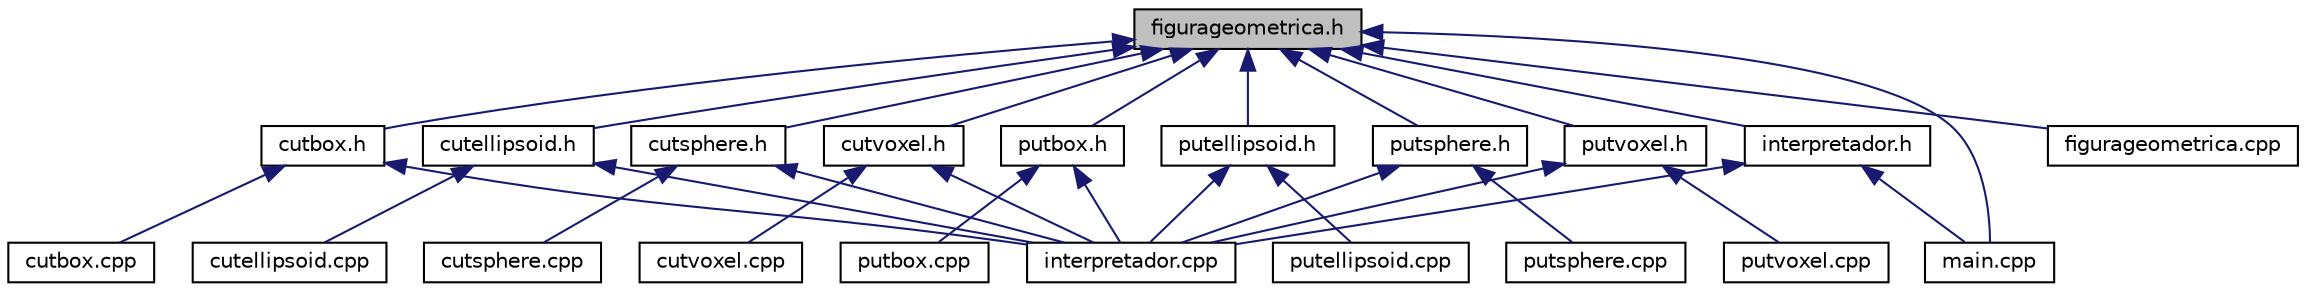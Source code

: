 digraph "figurageometrica.h"
{
 // LATEX_PDF_SIZE
  edge [fontname="Helvetica",fontsize="10",labelfontname="Helvetica",labelfontsize="10"];
  node [fontname="Helvetica",fontsize="10",shape=record];
  Node1 [label="figurageometrica.h",height=0.2,width=0.4,color="black", fillcolor="grey75", style="filled", fontcolor="black",tooltip=" "];
  Node1 -> Node2 [dir="back",color="midnightblue",fontsize="10",style="solid",fontname="Helvetica"];
  Node2 [label="cutbox.h",height=0.2,width=0.4,color="black", fillcolor="white", style="filled",URL="$cutbox_8h.html",tooltip=" "];
  Node2 -> Node3 [dir="back",color="midnightblue",fontsize="10",style="solid",fontname="Helvetica"];
  Node3 [label="cutbox.cpp",height=0.2,width=0.4,color="black", fillcolor="white", style="filled",URL="$cutbox_8cpp.html",tooltip=" "];
  Node2 -> Node4 [dir="back",color="midnightblue",fontsize="10",style="solid",fontname="Helvetica"];
  Node4 [label="interpretador.cpp",height=0.2,width=0.4,color="black", fillcolor="white", style="filled",URL="$interpretador_8cpp.html",tooltip=" "];
  Node1 -> Node5 [dir="back",color="midnightblue",fontsize="10",style="solid",fontname="Helvetica"];
  Node5 [label="cutellipsoid.h",height=0.2,width=0.4,color="black", fillcolor="white", style="filled",URL="$cutellipsoid_8h.html",tooltip=" "];
  Node5 -> Node6 [dir="back",color="midnightblue",fontsize="10",style="solid",fontname="Helvetica"];
  Node6 [label="cutellipsoid.cpp",height=0.2,width=0.4,color="black", fillcolor="white", style="filled",URL="$cutellipsoid_8cpp.html",tooltip=" "];
  Node5 -> Node4 [dir="back",color="midnightblue",fontsize="10",style="solid",fontname="Helvetica"];
  Node1 -> Node7 [dir="back",color="midnightblue",fontsize="10",style="solid",fontname="Helvetica"];
  Node7 [label="cutsphere.h",height=0.2,width=0.4,color="black", fillcolor="white", style="filled",URL="$cutsphere_8h.html",tooltip=" "];
  Node7 -> Node8 [dir="back",color="midnightblue",fontsize="10",style="solid",fontname="Helvetica"];
  Node8 [label="cutsphere.cpp",height=0.2,width=0.4,color="black", fillcolor="white", style="filled",URL="$cutsphere_8cpp.html",tooltip=" "];
  Node7 -> Node4 [dir="back",color="midnightblue",fontsize="10",style="solid",fontname="Helvetica"];
  Node1 -> Node9 [dir="back",color="midnightblue",fontsize="10",style="solid",fontname="Helvetica"];
  Node9 [label="cutvoxel.h",height=0.2,width=0.4,color="black", fillcolor="white", style="filled",URL="$cutvoxel_8h.html",tooltip=" "];
  Node9 -> Node10 [dir="back",color="midnightblue",fontsize="10",style="solid",fontname="Helvetica"];
  Node10 [label="cutvoxel.cpp",height=0.2,width=0.4,color="black", fillcolor="white", style="filled",URL="$cutvoxel_8cpp.html",tooltip=" "];
  Node9 -> Node4 [dir="back",color="midnightblue",fontsize="10",style="solid",fontname="Helvetica"];
  Node1 -> Node11 [dir="back",color="midnightblue",fontsize="10",style="solid",fontname="Helvetica"];
  Node11 [label="figurageometrica.cpp",height=0.2,width=0.4,color="black", fillcolor="white", style="filled",URL="$figurageometrica_8cpp.html",tooltip=" "];
  Node1 -> Node12 [dir="back",color="midnightblue",fontsize="10",style="solid",fontname="Helvetica"];
  Node12 [label="interpretador.h",height=0.2,width=0.4,color="black", fillcolor="white", style="filled",URL="$interpretador_8h.html",tooltip=" "];
  Node12 -> Node4 [dir="back",color="midnightblue",fontsize="10",style="solid",fontname="Helvetica"];
  Node12 -> Node13 [dir="back",color="midnightblue",fontsize="10",style="solid",fontname="Helvetica"];
  Node13 [label="main.cpp",height=0.2,width=0.4,color="black", fillcolor="white", style="filled",URL="$main_8cpp.html",tooltip=" "];
  Node1 -> Node13 [dir="back",color="midnightblue",fontsize="10",style="solid",fontname="Helvetica"];
  Node1 -> Node14 [dir="back",color="midnightblue",fontsize="10",style="solid",fontname="Helvetica"];
  Node14 [label="putbox.h",height=0.2,width=0.4,color="black", fillcolor="white", style="filled",URL="$putbox_8h.html",tooltip=" "];
  Node14 -> Node4 [dir="back",color="midnightblue",fontsize="10",style="solid",fontname="Helvetica"];
  Node14 -> Node15 [dir="back",color="midnightblue",fontsize="10",style="solid",fontname="Helvetica"];
  Node15 [label="putbox.cpp",height=0.2,width=0.4,color="black", fillcolor="white", style="filled",URL="$putbox_8cpp.html",tooltip=" "];
  Node1 -> Node16 [dir="back",color="midnightblue",fontsize="10",style="solid",fontname="Helvetica"];
  Node16 [label="putellipsoid.h",height=0.2,width=0.4,color="black", fillcolor="white", style="filled",URL="$putellipsoid_8h.html",tooltip=" "];
  Node16 -> Node4 [dir="back",color="midnightblue",fontsize="10",style="solid",fontname="Helvetica"];
  Node16 -> Node17 [dir="back",color="midnightblue",fontsize="10",style="solid",fontname="Helvetica"];
  Node17 [label="putellipsoid.cpp",height=0.2,width=0.4,color="black", fillcolor="white", style="filled",URL="$putellipsoid_8cpp.html",tooltip=" "];
  Node1 -> Node18 [dir="back",color="midnightblue",fontsize="10",style="solid",fontname="Helvetica"];
  Node18 [label="putsphere.h",height=0.2,width=0.4,color="black", fillcolor="white", style="filled",URL="$putsphere_8h.html",tooltip=" "];
  Node18 -> Node4 [dir="back",color="midnightblue",fontsize="10",style="solid",fontname="Helvetica"];
  Node18 -> Node19 [dir="back",color="midnightblue",fontsize="10",style="solid",fontname="Helvetica"];
  Node19 [label="putsphere.cpp",height=0.2,width=0.4,color="black", fillcolor="white", style="filled",URL="$putsphere_8cpp.html",tooltip=" "];
  Node1 -> Node20 [dir="back",color="midnightblue",fontsize="10",style="solid",fontname="Helvetica"];
  Node20 [label="putvoxel.h",height=0.2,width=0.4,color="black", fillcolor="white", style="filled",URL="$putvoxel_8h.html",tooltip=" "];
  Node20 -> Node4 [dir="back",color="midnightblue",fontsize="10",style="solid",fontname="Helvetica"];
  Node20 -> Node21 [dir="back",color="midnightblue",fontsize="10",style="solid",fontname="Helvetica"];
  Node21 [label="putvoxel.cpp",height=0.2,width=0.4,color="black", fillcolor="white", style="filled",URL="$putvoxel_8cpp.html",tooltip=" "];
}
